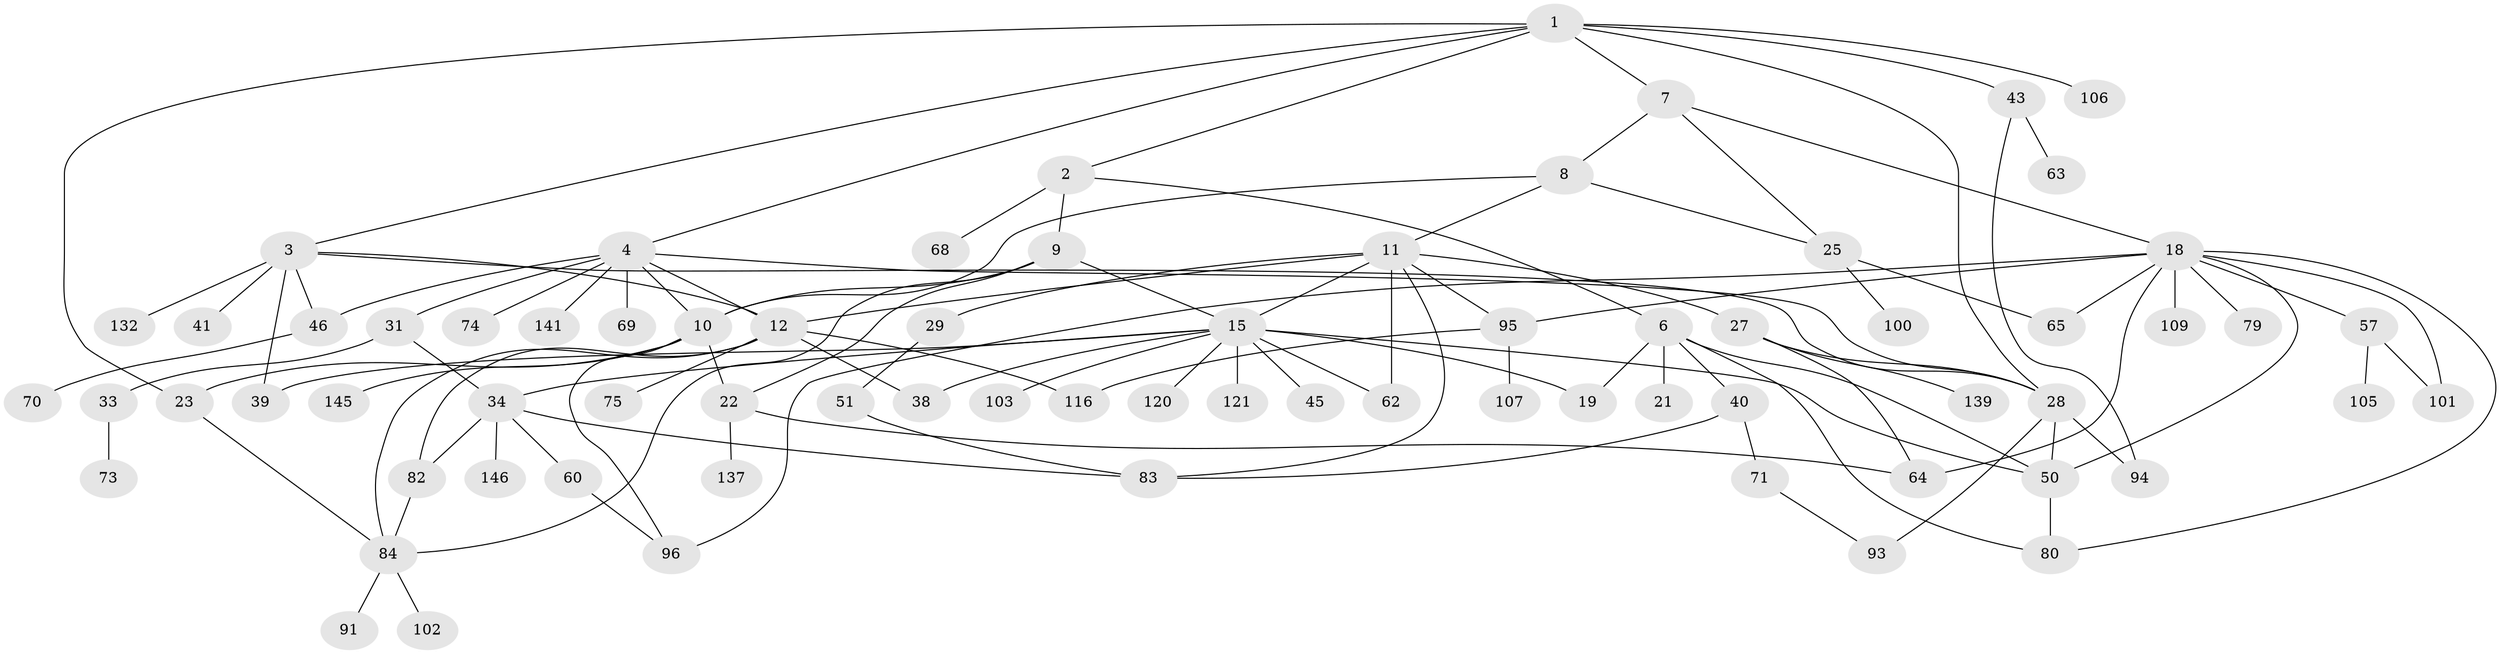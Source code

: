 // original degree distribution, {8: 0.013605442176870748, 4: 0.10884353741496598, 7: 0.013605442176870748, 5: 0.047619047619047616, 3: 0.20408163265306123, 6: 0.034013605442176874, 2: 0.29931972789115646, 1: 0.2789115646258503}
// Generated by graph-tools (version 1.1) at 2025/13/03/09/25 04:13:22]
// undirected, 73 vertices, 111 edges
graph export_dot {
graph [start="1"]
  node [color=gray90,style=filled];
  1;
  2;
  3 [super="+26+135+5"];
  4 [super="+17"];
  6 [super="+16"];
  7 [super="+76+58"];
  8 [super="+136"];
  9 [super="+97"];
  10 [super="+61+13"];
  11 [super="+14"];
  12 [super="+44+131+47+24"];
  15 [super="+53+20+30"];
  18 [super="+35"];
  19 [super="+49"];
  21;
  22 [super="+110"];
  23 [super="+48"];
  25;
  27 [super="+81+66"];
  28 [super="+36+86"];
  29;
  31;
  33;
  34;
  38;
  39;
  40;
  41;
  43 [super="+90"];
  45 [super="+77"];
  46 [super="+59+72"];
  50 [super="+55"];
  51;
  57;
  60;
  62 [super="+108"];
  63;
  64 [super="+124"];
  65 [super="+133"];
  68;
  69;
  70;
  71;
  73;
  74;
  75 [super="+123+88"];
  79;
  80 [super="+87+143+140"];
  82 [super="+142+104"];
  83 [super="+147"];
  84 [super="+99"];
  91 [super="+92"];
  93;
  94 [super="+129"];
  95 [super="+114"];
  96 [super="+119"];
  100 [super="+118"];
  101;
  102;
  103;
  105;
  106;
  107;
  109;
  116;
  120;
  121;
  132;
  137;
  139 [super="+144"];
  141;
  145;
  146;
  1 -- 2;
  1 -- 3;
  1 -- 4;
  1 -- 7;
  1 -- 23;
  1 -- 28;
  1 -- 43;
  1 -- 106;
  2 -- 6;
  2 -- 9;
  2 -- 68;
  3 -- 132 [weight=2];
  3 -- 39;
  3 -- 12;
  3 -- 41;
  3 -- 28;
  3 -- 46;
  4 -- 31;
  4 -- 46;
  4 -- 141;
  4 -- 74;
  4 -- 69;
  4 -- 10;
  4 -- 28;
  4 -- 12;
  6 -- 19;
  6 -- 21;
  6 -- 40;
  6 -- 50;
  6 -- 80;
  7 -- 8;
  7 -- 18;
  7 -- 25;
  8 -- 10;
  8 -- 11;
  8 -- 25;
  9 -- 15;
  9 -- 22;
  9 -- 84;
  9 -- 10;
  10 -- 145;
  10 -- 96;
  10 -- 23;
  10 -- 22;
  11 -- 12 [weight=2];
  11 -- 27;
  11 -- 29;
  11 -- 62;
  11 -- 95;
  11 -- 15;
  11 -- 83;
  12 -- 38;
  12 -- 84;
  12 -- 82;
  12 -- 75;
  12 -- 116;
  15 -- 50;
  15 -- 120;
  15 -- 62 [weight=2];
  15 -- 34;
  15 -- 19;
  15 -- 103;
  15 -- 39;
  15 -- 38;
  15 -- 121;
  15 -- 45;
  18 -- 65;
  18 -- 64;
  18 -- 96;
  18 -- 101;
  18 -- 109;
  18 -- 79;
  18 -- 80;
  18 -- 50;
  18 -- 57;
  18 -- 95;
  22 -- 137;
  22 -- 64;
  23 -- 84;
  25 -- 65;
  25 -- 100;
  27 -- 28;
  27 -- 139;
  27 -- 64;
  28 -- 50;
  28 -- 93;
  28 -- 94;
  29 -- 51;
  31 -- 33;
  31 -- 34;
  33 -- 73;
  34 -- 60;
  34 -- 82;
  34 -- 146;
  34 -- 83;
  40 -- 71;
  40 -- 83;
  43 -- 63;
  43 -- 94;
  46 -- 70;
  50 -- 80;
  51 -- 83;
  57 -- 101;
  57 -- 105;
  60 -- 96;
  71 -- 93;
  82 -- 84;
  84 -- 91;
  84 -- 102;
  95 -- 107;
  95 -- 116;
}
